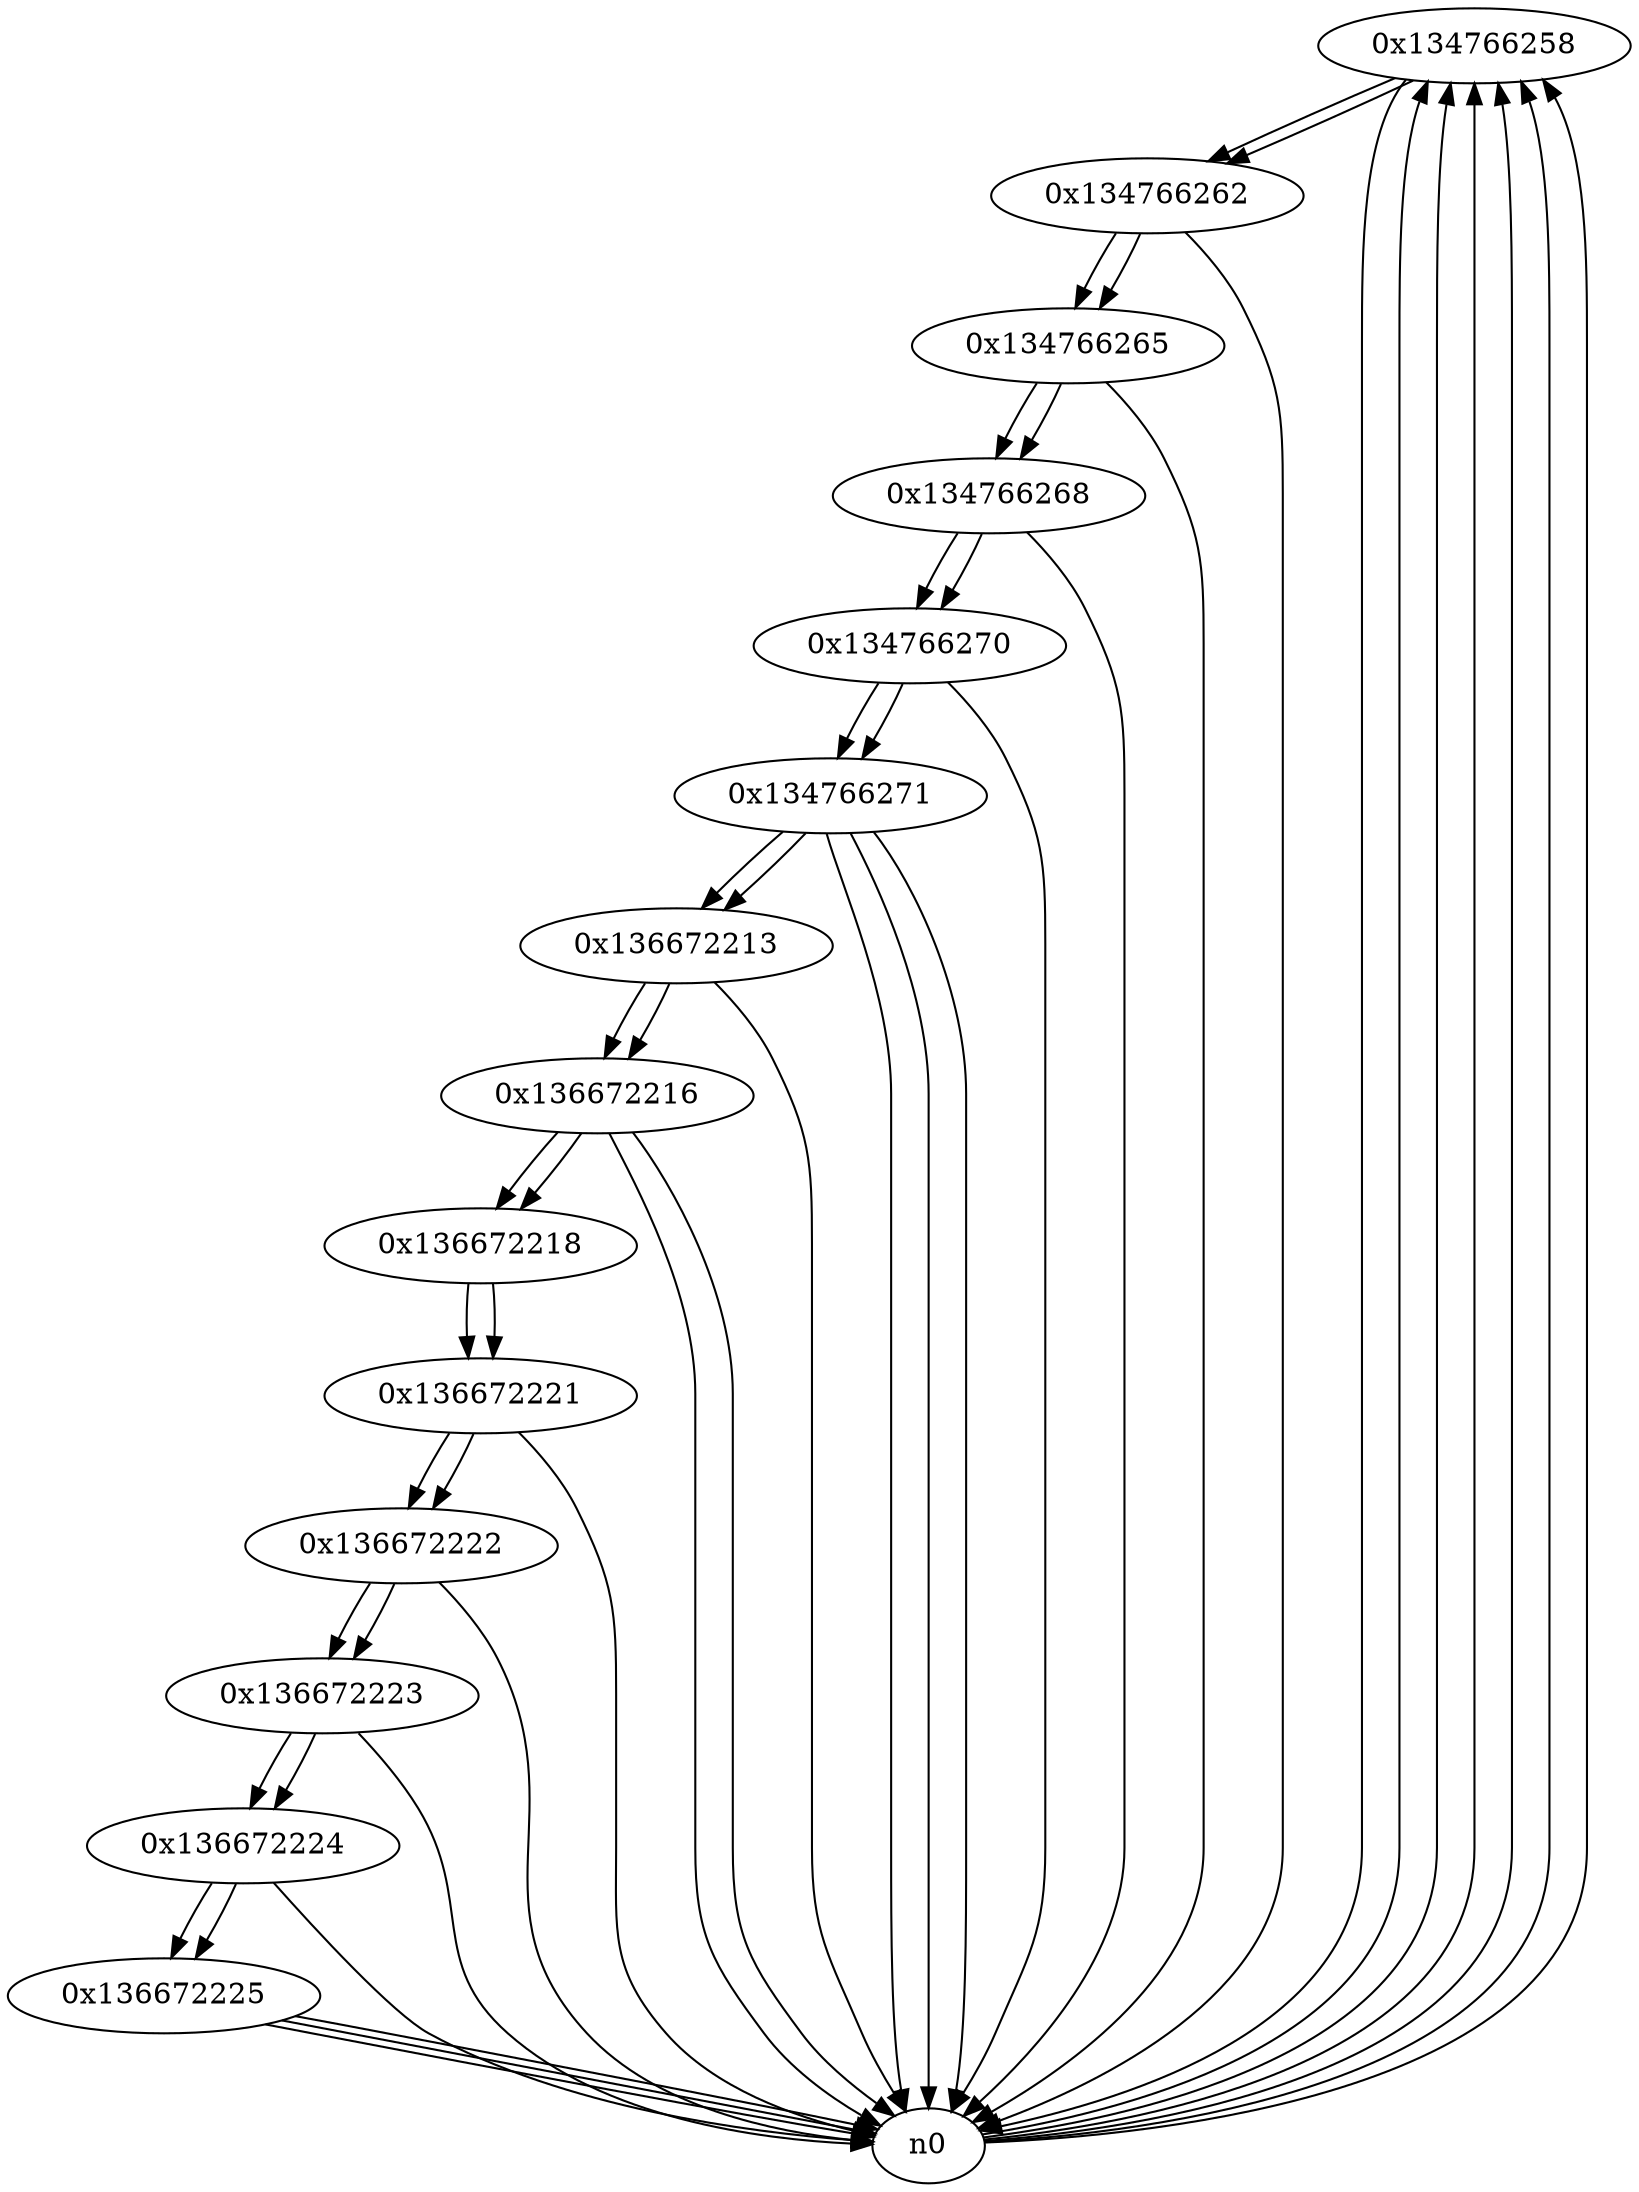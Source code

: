 digraph G{
/* nodes */
  n1 [label="0x134766258"]
  n2 [label="0x134766262"]
  n3 [label="0x134766265"]
  n4 [label="0x134766268"]
  n5 [label="0x134766270"]
  n6 [label="0x134766271"]
  n7 [label="0x136672213"]
  n8 [label="0x136672216"]
  n9 [label="0x136672218"]
  n10 [label="0x136672221"]
  n11 [label="0x136672222"]
  n12 [label="0x136672223"]
  n13 [label="0x136672224"]
  n14 [label="0x136672225"]
/* edges */
n1 -> n2;
n1 -> n0;
n0 -> n1;
n0 -> n1;
n0 -> n1;
n0 -> n1;
n0 -> n1;
n0 -> n1;
n2 -> n3;
n2 -> n0;
n1 -> n2;
n3 -> n4;
n3 -> n0;
n2 -> n3;
n4 -> n5;
n4 -> n0;
n3 -> n4;
n5 -> n6;
n5 -> n0;
n4 -> n5;
n6 -> n0;
n6 -> n7;
n6 -> n0;
n6 -> n0;
n5 -> n6;
n7 -> n8;
n7 -> n0;
n6 -> n7;
n8 -> n9;
n8 -> n0;
n8 -> n0;
n7 -> n8;
n9 -> n10;
n8 -> n9;
n10 -> n11;
n10 -> n0;
n9 -> n10;
n11 -> n12;
n11 -> n0;
n10 -> n11;
n12 -> n13;
n12 -> n0;
n11 -> n12;
n13 -> n14;
n13 -> n0;
n12 -> n13;
n14 -> n0;
n14 -> n0;
n14 -> n0;
n13 -> n14;
}
